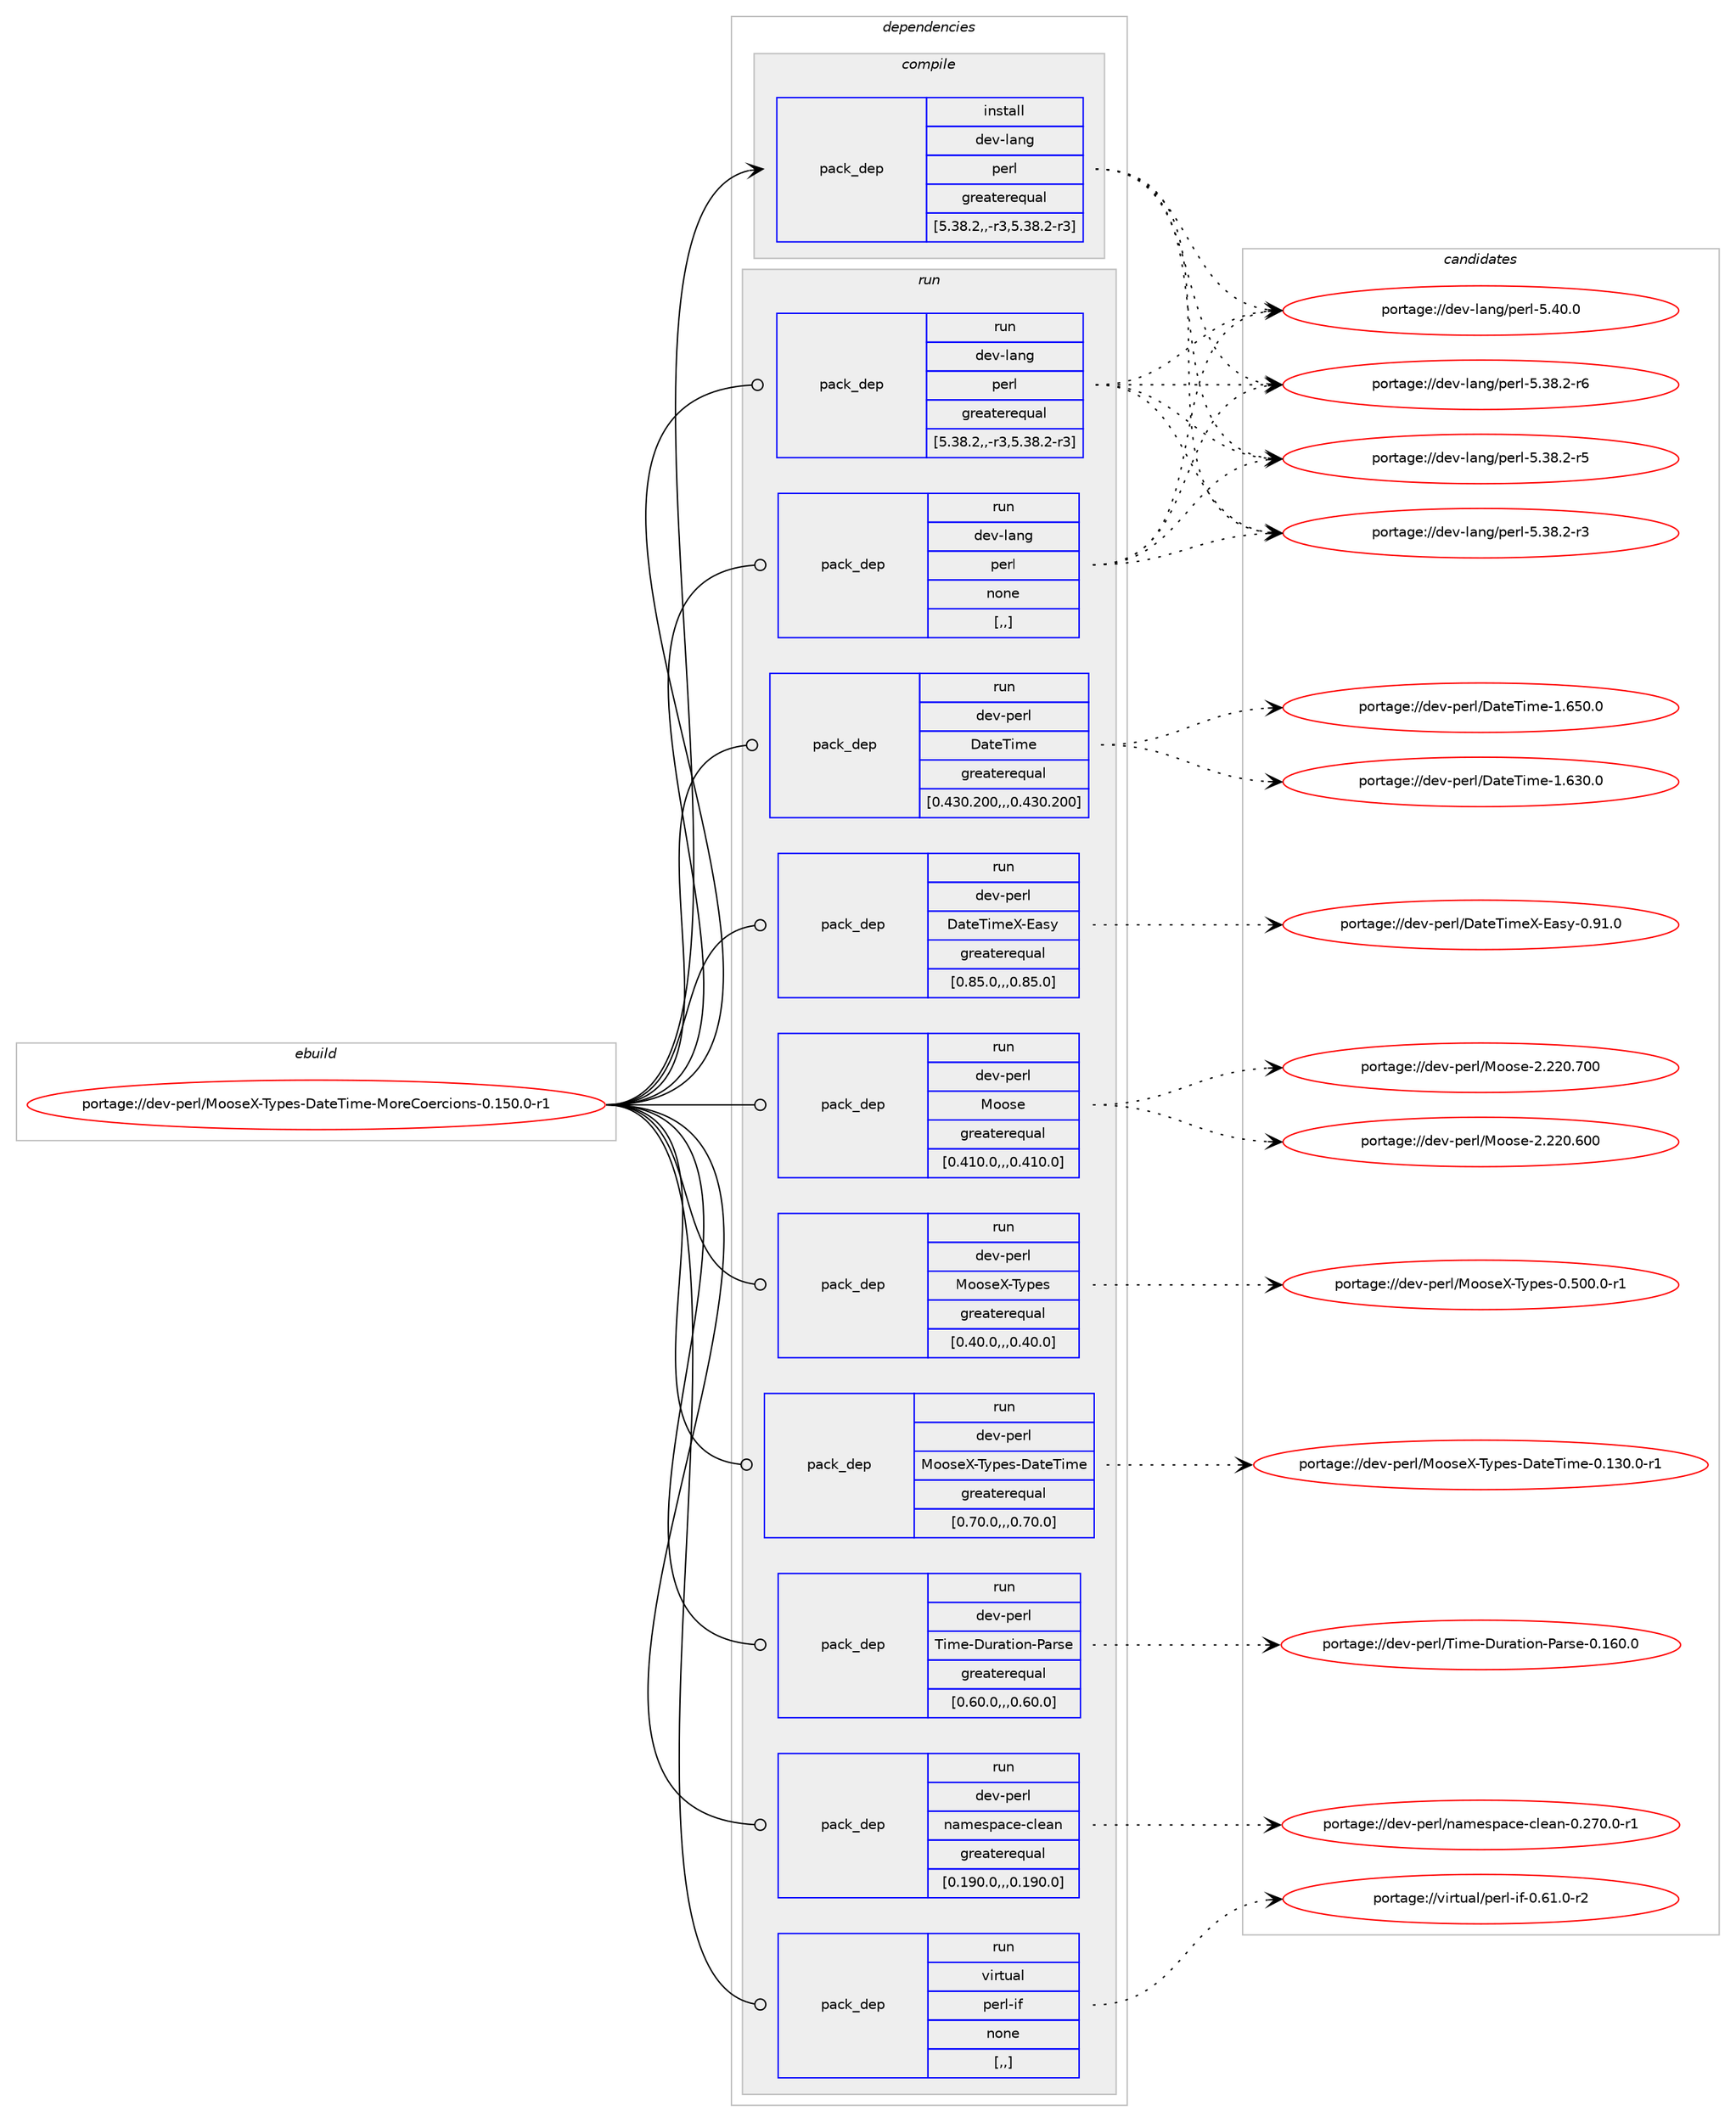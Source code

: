 digraph prolog {

# *************
# Graph options
# *************

newrank=true;
concentrate=true;
compound=true;
graph [rankdir=LR,fontname=Helvetica,fontsize=10,ranksep=1.5];#, ranksep=2.5, nodesep=0.2];
edge  [arrowhead=vee];
node  [fontname=Helvetica,fontsize=10];

# **********
# The ebuild
# **********

subgraph cluster_leftcol {
color=gray;
label=<<i>ebuild</i>>;
id [label="portage://dev-perl/MooseX-Types-DateTime-MoreCoercions-0.150.0-r1", color=red, width=4, href="../dev-perl/MooseX-Types-DateTime-MoreCoercions-0.150.0-r1.svg"];
}

# ****************
# The dependencies
# ****************

subgraph cluster_midcol {
color=gray;
label=<<i>dependencies</i>>;
subgraph cluster_compile {
fillcolor="#eeeeee";
style=filled;
label=<<i>compile</i>>;
subgraph pack463162 {
dependency628147 [label=<<TABLE BORDER="0" CELLBORDER="1" CELLSPACING="0" CELLPADDING="4" WIDTH="220"><TR><TD ROWSPAN="6" CELLPADDING="30">pack_dep</TD></TR><TR><TD WIDTH="110">install</TD></TR><TR><TD>dev-lang</TD></TR><TR><TD>perl</TD></TR><TR><TD>greaterequal</TD></TR><TR><TD>[5.38.2,,-r3,5.38.2-r3]</TD></TR></TABLE>>, shape=none, color=blue];
}
id:e -> dependency628147:w [weight=20,style="solid",arrowhead="vee"];
}
subgraph cluster_compileandrun {
fillcolor="#eeeeee";
style=filled;
label=<<i>compile and run</i>>;
}
subgraph cluster_run {
fillcolor="#eeeeee";
style=filled;
label=<<i>run</i>>;
subgraph pack463163 {
dependency628148 [label=<<TABLE BORDER="0" CELLBORDER="1" CELLSPACING="0" CELLPADDING="4" WIDTH="220"><TR><TD ROWSPAN="6" CELLPADDING="30">pack_dep</TD></TR><TR><TD WIDTH="110">run</TD></TR><TR><TD>dev-lang</TD></TR><TR><TD>perl</TD></TR><TR><TD>greaterequal</TD></TR><TR><TD>[5.38.2,,-r3,5.38.2-r3]</TD></TR></TABLE>>, shape=none, color=blue];
}
id:e -> dependency628148:w [weight=20,style="solid",arrowhead="odot"];
subgraph pack463164 {
dependency628149 [label=<<TABLE BORDER="0" CELLBORDER="1" CELLSPACING="0" CELLPADDING="4" WIDTH="220"><TR><TD ROWSPAN="6" CELLPADDING="30">pack_dep</TD></TR><TR><TD WIDTH="110">run</TD></TR><TR><TD>dev-lang</TD></TR><TR><TD>perl</TD></TR><TR><TD>none</TD></TR><TR><TD>[,,]</TD></TR></TABLE>>, shape=none, color=blue];
}
id:e -> dependency628149:w [weight=20,style="solid",arrowhead="odot"];
subgraph pack463165 {
dependency628150 [label=<<TABLE BORDER="0" CELLBORDER="1" CELLSPACING="0" CELLPADDING="4" WIDTH="220"><TR><TD ROWSPAN="6" CELLPADDING="30">pack_dep</TD></TR><TR><TD WIDTH="110">run</TD></TR><TR><TD>dev-perl</TD></TR><TR><TD>DateTime</TD></TR><TR><TD>greaterequal</TD></TR><TR><TD>[0.430.200,,,0.430.200]</TD></TR></TABLE>>, shape=none, color=blue];
}
id:e -> dependency628150:w [weight=20,style="solid",arrowhead="odot"];
subgraph pack463166 {
dependency628151 [label=<<TABLE BORDER="0" CELLBORDER="1" CELLSPACING="0" CELLPADDING="4" WIDTH="220"><TR><TD ROWSPAN="6" CELLPADDING="30">pack_dep</TD></TR><TR><TD WIDTH="110">run</TD></TR><TR><TD>dev-perl</TD></TR><TR><TD>DateTimeX-Easy</TD></TR><TR><TD>greaterequal</TD></TR><TR><TD>[0.85.0,,,0.85.0]</TD></TR></TABLE>>, shape=none, color=blue];
}
id:e -> dependency628151:w [weight=20,style="solid",arrowhead="odot"];
subgraph pack463167 {
dependency628152 [label=<<TABLE BORDER="0" CELLBORDER="1" CELLSPACING="0" CELLPADDING="4" WIDTH="220"><TR><TD ROWSPAN="6" CELLPADDING="30">pack_dep</TD></TR><TR><TD WIDTH="110">run</TD></TR><TR><TD>dev-perl</TD></TR><TR><TD>Moose</TD></TR><TR><TD>greaterequal</TD></TR><TR><TD>[0.410.0,,,0.410.0]</TD></TR></TABLE>>, shape=none, color=blue];
}
id:e -> dependency628152:w [weight=20,style="solid",arrowhead="odot"];
subgraph pack463168 {
dependency628153 [label=<<TABLE BORDER="0" CELLBORDER="1" CELLSPACING="0" CELLPADDING="4" WIDTH="220"><TR><TD ROWSPAN="6" CELLPADDING="30">pack_dep</TD></TR><TR><TD WIDTH="110">run</TD></TR><TR><TD>dev-perl</TD></TR><TR><TD>MooseX-Types</TD></TR><TR><TD>greaterequal</TD></TR><TR><TD>[0.40.0,,,0.40.0]</TD></TR></TABLE>>, shape=none, color=blue];
}
id:e -> dependency628153:w [weight=20,style="solid",arrowhead="odot"];
subgraph pack463169 {
dependency628154 [label=<<TABLE BORDER="0" CELLBORDER="1" CELLSPACING="0" CELLPADDING="4" WIDTH="220"><TR><TD ROWSPAN="6" CELLPADDING="30">pack_dep</TD></TR><TR><TD WIDTH="110">run</TD></TR><TR><TD>dev-perl</TD></TR><TR><TD>MooseX-Types-DateTime</TD></TR><TR><TD>greaterequal</TD></TR><TR><TD>[0.70.0,,,0.70.0]</TD></TR></TABLE>>, shape=none, color=blue];
}
id:e -> dependency628154:w [weight=20,style="solid",arrowhead="odot"];
subgraph pack463170 {
dependency628155 [label=<<TABLE BORDER="0" CELLBORDER="1" CELLSPACING="0" CELLPADDING="4" WIDTH="220"><TR><TD ROWSPAN="6" CELLPADDING="30">pack_dep</TD></TR><TR><TD WIDTH="110">run</TD></TR><TR><TD>dev-perl</TD></TR><TR><TD>Time-Duration-Parse</TD></TR><TR><TD>greaterequal</TD></TR><TR><TD>[0.60.0,,,0.60.0]</TD></TR></TABLE>>, shape=none, color=blue];
}
id:e -> dependency628155:w [weight=20,style="solid",arrowhead="odot"];
subgraph pack463171 {
dependency628156 [label=<<TABLE BORDER="0" CELLBORDER="1" CELLSPACING="0" CELLPADDING="4" WIDTH="220"><TR><TD ROWSPAN="6" CELLPADDING="30">pack_dep</TD></TR><TR><TD WIDTH="110">run</TD></TR><TR><TD>dev-perl</TD></TR><TR><TD>namespace-clean</TD></TR><TR><TD>greaterequal</TD></TR><TR><TD>[0.190.0,,,0.190.0]</TD></TR></TABLE>>, shape=none, color=blue];
}
id:e -> dependency628156:w [weight=20,style="solid",arrowhead="odot"];
subgraph pack463172 {
dependency628157 [label=<<TABLE BORDER="0" CELLBORDER="1" CELLSPACING="0" CELLPADDING="4" WIDTH="220"><TR><TD ROWSPAN="6" CELLPADDING="30">pack_dep</TD></TR><TR><TD WIDTH="110">run</TD></TR><TR><TD>virtual</TD></TR><TR><TD>perl-if</TD></TR><TR><TD>none</TD></TR><TR><TD>[,,]</TD></TR></TABLE>>, shape=none, color=blue];
}
id:e -> dependency628157:w [weight=20,style="solid",arrowhead="odot"];
}
}

# **************
# The candidates
# **************

subgraph cluster_choices {
rank=same;
color=gray;
label=<<i>candidates</i>>;

subgraph choice463162 {
color=black;
nodesep=1;
choice10010111845108971101034711210111410845534652484648 [label="portage://dev-lang/perl-5.40.0", color=red, width=4,href="../dev-lang/perl-5.40.0.svg"];
choice100101118451089711010347112101114108455346515646504511454 [label="portage://dev-lang/perl-5.38.2-r6", color=red, width=4,href="../dev-lang/perl-5.38.2-r6.svg"];
choice100101118451089711010347112101114108455346515646504511453 [label="portage://dev-lang/perl-5.38.2-r5", color=red, width=4,href="../dev-lang/perl-5.38.2-r5.svg"];
choice100101118451089711010347112101114108455346515646504511451 [label="portage://dev-lang/perl-5.38.2-r3", color=red, width=4,href="../dev-lang/perl-5.38.2-r3.svg"];
dependency628147:e -> choice10010111845108971101034711210111410845534652484648:w [style=dotted,weight="100"];
dependency628147:e -> choice100101118451089711010347112101114108455346515646504511454:w [style=dotted,weight="100"];
dependency628147:e -> choice100101118451089711010347112101114108455346515646504511453:w [style=dotted,weight="100"];
dependency628147:e -> choice100101118451089711010347112101114108455346515646504511451:w [style=dotted,weight="100"];
}
subgraph choice463163 {
color=black;
nodesep=1;
choice10010111845108971101034711210111410845534652484648 [label="portage://dev-lang/perl-5.40.0", color=red, width=4,href="../dev-lang/perl-5.40.0.svg"];
choice100101118451089711010347112101114108455346515646504511454 [label="portage://dev-lang/perl-5.38.2-r6", color=red, width=4,href="../dev-lang/perl-5.38.2-r6.svg"];
choice100101118451089711010347112101114108455346515646504511453 [label="portage://dev-lang/perl-5.38.2-r5", color=red, width=4,href="../dev-lang/perl-5.38.2-r5.svg"];
choice100101118451089711010347112101114108455346515646504511451 [label="portage://dev-lang/perl-5.38.2-r3", color=red, width=4,href="../dev-lang/perl-5.38.2-r3.svg"];
dependency628148:e -> choice10010111845108971101034711210111410845534652484648:w [style=dotted,weight="100"];
dependency628148:e -> choice100101118451089711010347112101114108455346515646504511454:w [style=dotted,weight="100"];
dependency628148:e -> choice100101118451089711010347112101114108455346515646504511453:w [style=dotted,weight="100"];
dependency628148:e -> choice100101118451089711010347112101114108455346515646504511451:w [style=dotted,weight="100"];
}
subgraph choice463164 {
color=black;
nodesep=1;
choice10010111845108971101034711210111410845534652484648 [label="portage://dev-lang/perl-5.40.0", color=red, width=4,href="../dev-lang/perl-5.40.0.svg"];
choice100101118451089711010347112101114108455346515646504511454 [label="portage://dev-lang/perl-5.38.2-r6", color=red, width=4,href="../dev-lang/perl-5.38.2-r6.svg"];
choice100101118451089711010347112101114108455346515646504511453 [label="portage://dev-lang/perl-5.38.2-r5", color=red, width=4,href="../dev-lang/perl-5.38.2-r5.svg"];
choice100101118451089711010347112101114108455346515646504511451 [label="portage://dev-lang/perl-5.38.2-r3", color=red, width=4,href="../dev-lang/perl-5.38.2-r3.svg"];
dependency628149:e -> choice10010111845108971101034711210111410845534652484648:w [style=dotted,weight="100"];
dependency628149:e -> choice100101118451089711010347112101114108455346515646504511454:w [style=dotted,weight="100"];
dependency628149:e -> choice100101118451089711010347112101114108455346515646504511453:w [style=dotted,weight="100"];
dependency628149:e -> choice100101118451089711010347112101114108455346515646504511451:w [style=dotted,weight="100"];
}
subgraph choice463165 {
color=black;
nodesep=1;
choice10010111845112101114108476897116101841051091014549465453484648 [label="portage://dev-perl/DateTime-1.650.0", color=red, width=4,href="../dev-perl/DateTime-1.650.0.svg"];
choice10010111845112101114108476897116101841051091014549465451484648 [label="portage://dev-perl/DateTime-1.630.0", color=red, width=4,href="../dev-perl/DateTime-1.630.0.svg"];
dependency628150:e -> choice10010111845112101114108476897116101841051091014549465453484648:w [style=dotted,weight="100"];
dependency628150:e -> choice10010111845112101114108476897116101841051091014549465451484648:w [style=dotted,weight="100"];
}
subgraph choice463166 {
color=black;
nodesep=1;
choice10010111845112101114108476897116101841051091018845699711512145484657494648 [label="portage://dev-perl/DateTimeX-Easy-0.91.0", color=red, width=4,href="../dev-perl/DateTimeX-Easy-0.91.0.svg"];
dependency628151:e -> choice10010111845112101114108476897116101841051091018845699711512145484657494648:w [style=dotted,weight="100"];
}
subgraph choice463167 {
color=black;
nodesep=1;
choice10010111845112101114108477711111111510145504650504846554848 [label="portage://dev-perl/Moose-2.220.700", color=red, width=4,href="../dev-perl/Moose-2.220.700.svg"];
choice10010111845112101114108477711111111510145504650504846544848 [label="portage://dev-perl/Moose-2.220.600", color=red, width=4,href="../dev-perl/Moose-2.220.600.svg"];
dependency628152:e -> choice10010111845112101114108477711111111510145504650504846554848:w [style=dotted,weight="100"];
dependency628152:e -> choice10010111845112101114108477711111111510145504650504846544848:w [style=dotted,weight="100"];
}
subgraph choice463168 {
color=black;
nodesep=1;
choice10010111845112101114108477711111111510188458412111210111545484653484846484511449 [label="portage://dev-perl/MooseX-Types-0.500.0-r1", color=red, width=4,href="../dev-perl/MooseX-Types-0.500.0-r1.svg"];
dependency628153:e -> choice10010111845112101114108477711111111510188458412111210111545484653484846484511449:w [style=dotted,weight="100"];
}
subgraph choice463169 {
color=black;
nodesep=1;
choice1001011184511210111410847771111111151018845841211121011154568971161018410510910145484649514846484511449 [label="portage://dev-perl/MooseX-Types-DateTime-0.130.0-r1", color=red, width=4,href="../dev-perl/MooseX-Types-DateTime-0.130.0-r1.svg"];
dependency628154:e -> choice1001011184511210111410847771111111151018845841211121011154568971161018410510910145484649514846484511449:w [style=dotted,weight="100"];
}
subgraph choice463170 {
color=black;
nodesep=1;
choice1001011184511210111410847841051091014568117114971161051111104580971141151014548464954484648 [label="portage://dev-perl/Time-Duration-Parse-0.160.0", color=red, width=4,href="../dev-perl/Time-Duration-Parse-0.160.0.svg"];
dependency628155:e -> choice1001011184511210111410847841051091014568117114971161051111104580971141151014548464954484648:w [style=dotted,weight="100"];
}
subgraph choice463171 {
color=black;
nodesep=1;
choice100101118451121011141084711097109101115112979910145991081019711045484650554846484511449 [label="portage://dev-perl/namespace-clean-0.270.0-r1", color=red, width=4,href="../dev-perl/namespace-clean-0.270.0-r1.svg"];
dependency628156:e -> choice100101118451121011141084711097109101115112979910145991081019711045484650554846484511449:w [style=dotted,weight="100"];
}
subgraph choice463172 {
color=black;
nodesep=1;
choice118105114116117971084711210111410845105102454846544946484511450 [label="portage://virtual/perl-if-0.61.0-r2", color=red, width=4,href="../virtual/perl-if-0.61.0-r2.svg"];
dependency628157:e -> choice118105114116117971084711210111410845105102454846544946484511450:w [style=dotted,weight="100"];
}
}

}
